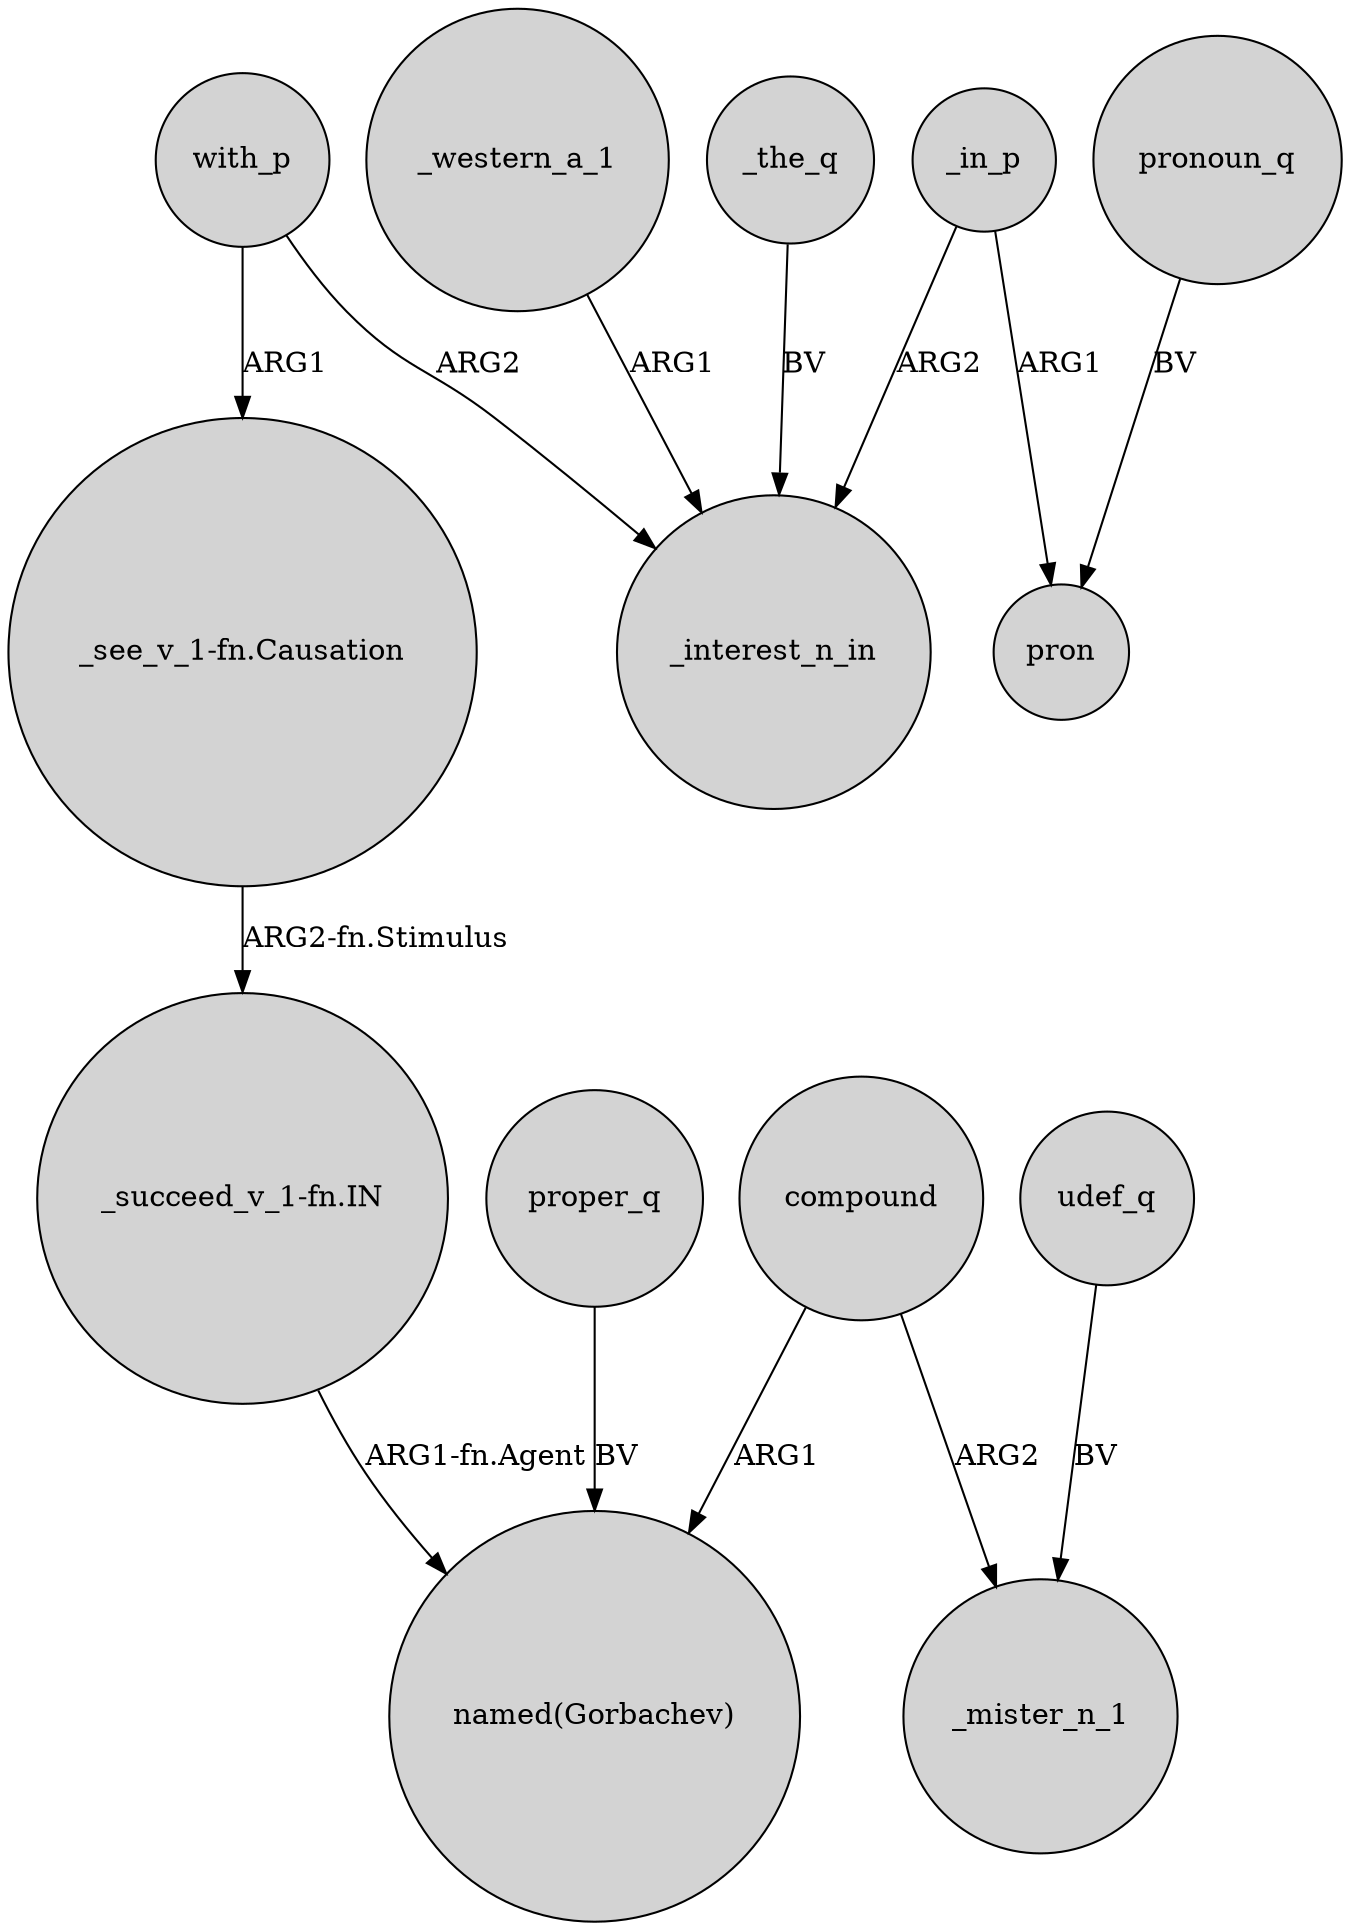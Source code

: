 digraph {
	node [shape=circle style=filled]
	with_p -> _interest_n_in [label=ARG2]
	with_p -> "_see_v_1-fn.Causation" [label=ARG1]
	udef_q -> _mister_n_1 [label=BV]
	"_see_v_1-fn.Causation" -> "_succeed_v_1-fn.IN" [label="ARG2-fn.Stimulus"]
	_in_p -> pron [label=ARG1]
	compound -> "named(Gorbachev)" [label=ARG1]
	_western_a_1 -> _interest_n_in [label=ARG1]
	"_succeed_v_1-fn.IN" -> "named(Gorbachev)" [label="ARG1-fn.Agent"]
	proper_q -> "named(Gorbachev)" [label=BV]
	_the_q -> _interest_n_in [label=BV]
	_in_p -> _interest_n_in [label=ARG2]
	compound -> _mister_n_1 [label=ARG2]
	pronoun_q -> pron [label=BV]
}
